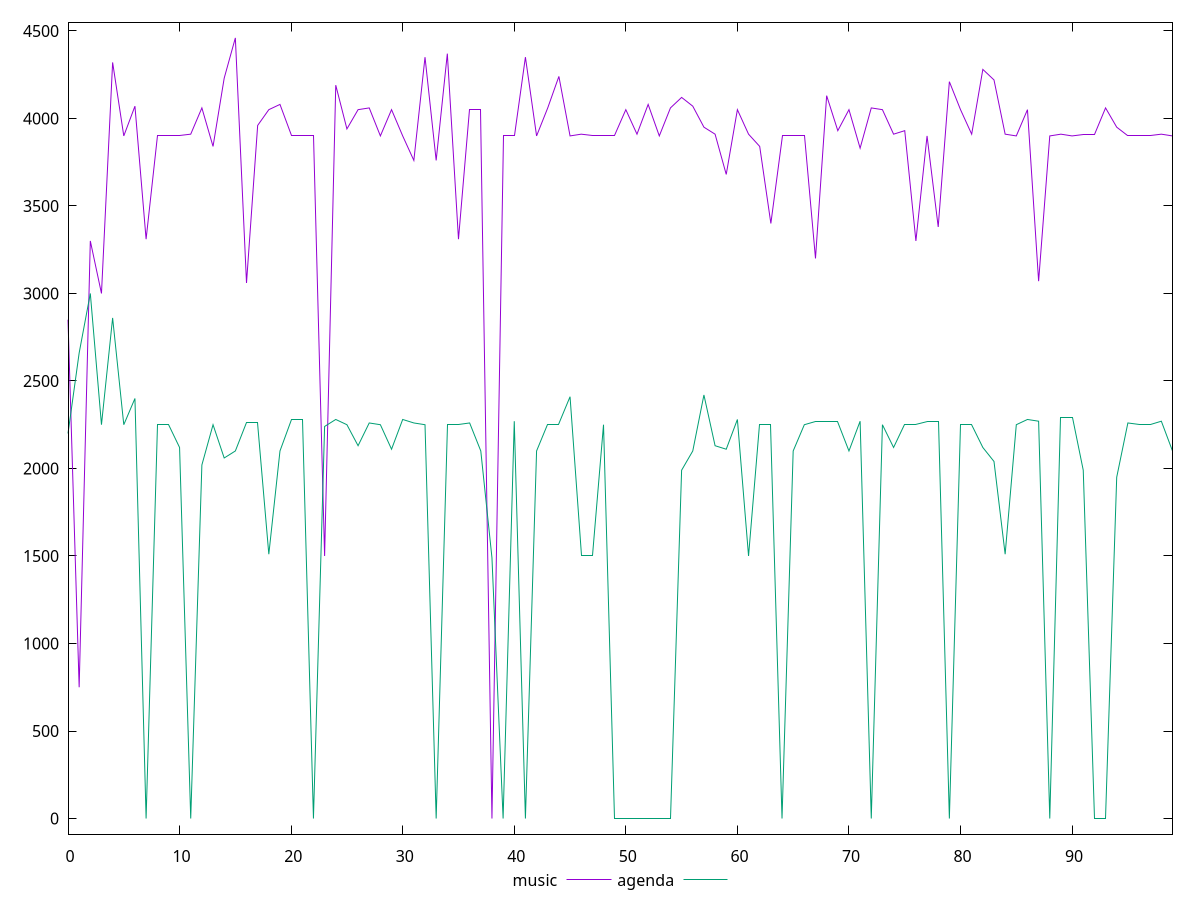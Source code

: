 reset

$music <<EOF
0 2850
1 750
2 3300
3 3000
4 4320
5 3900
6 4070
7 3310
8 3900
9 3900
10 3900
11 3910
12 4060
13 3840
14 4230
15 4460
16 3060
17 3960
18 4050
19 4080
20 3900
21 3900
22 3900
23 1500
24 4190
25 3940
26 4050
27 4060
28 3900
29 4050
30 3900
31 3760
32 4350
33 3760
34 4370
35 3310
36 4050
37 4050
38 0
39 3900
40 3900
41 4350
42 3900
43 4060
44 4240
45 3900
46 3910
47 3900
48 3900
49 3900
50 4050
51 3910
52 4080
53 3900
54 4060
55 4120
56 4070
57 3950
58 3910
59 3680
60 4050
61 3910
62 3840
63 3400
64 3900
65 3900
66 3900
67 3200
68 4130
69 3930
70 4050
71 3830
72 4060
73 4050
74 3910
75 3930
76 3300
77 3900
78 3380
79 4210
80 4050
81 3910
82 4280
83 4220
84 3910
85 3900
86 4050
87 3070
88 3900
89 3910
90 3900
91 3910
92 3910
93 4060
94 3950
95 3900
96 3900
97 3900
98 3910
99 3900
EOF

$agenda <<EOF
0 2200
1 2660
2 3000
3 2250
4 2860
5 2250
6 2400
7 0
8 2250
9 2250
10 2120
11 0
12 2020
13 2250
14 2060
15 2100
16 2260
17 2260
18 1510
19 2100
20 2280
21 2280
22 0
23 2240
24 2280
25 2250
26 2130
27 2260
28 2250
29 2110
30 2280
31 2260
32 2250
33 0
34 2250
35 2250
36 2260
37 2100
38 1490
39 0
40 2270
41 0
42 2100
43 2250
44 2250
45 2410
46 1500
47 1500
48 2250
49 0
50 0
51 0
52 0
53 0
54 0
55 1990
56 2100
57 2420
58 2130
59 2110
60 2280
61 1500
62 2250
63 2250
64 0
65 2100
66 2250
67 2270
68 2270
69 2270
70 2100
71 2270
72 0
73 2250
74 2120
75 2250
76 2250
77 2270
78 2270
79 0
80 2250
81 2250
82 2120
83 2040
84 1510
85 2250
86 2280
87 2270
88 0
89 2290
90 2290
91 1990
92 0
93 0
94 1950
95 2260
96 2250
97 2250
98 2270
99 2100
EOF

set key outside below
set xrange [0:99]
set yrange [-89.2:4549.2]
set trange [-89.2:4549.2]
set terminal svg size 640, 520 enhanced background rgb 'white'
set output "report/report_00029_2021-02-24T13-36-40.390Z/unused-javascript/comparison/line/0_vs_1.svg"

plot $music title "music" with line, \
     $agenda title "agenda" with line

reset
